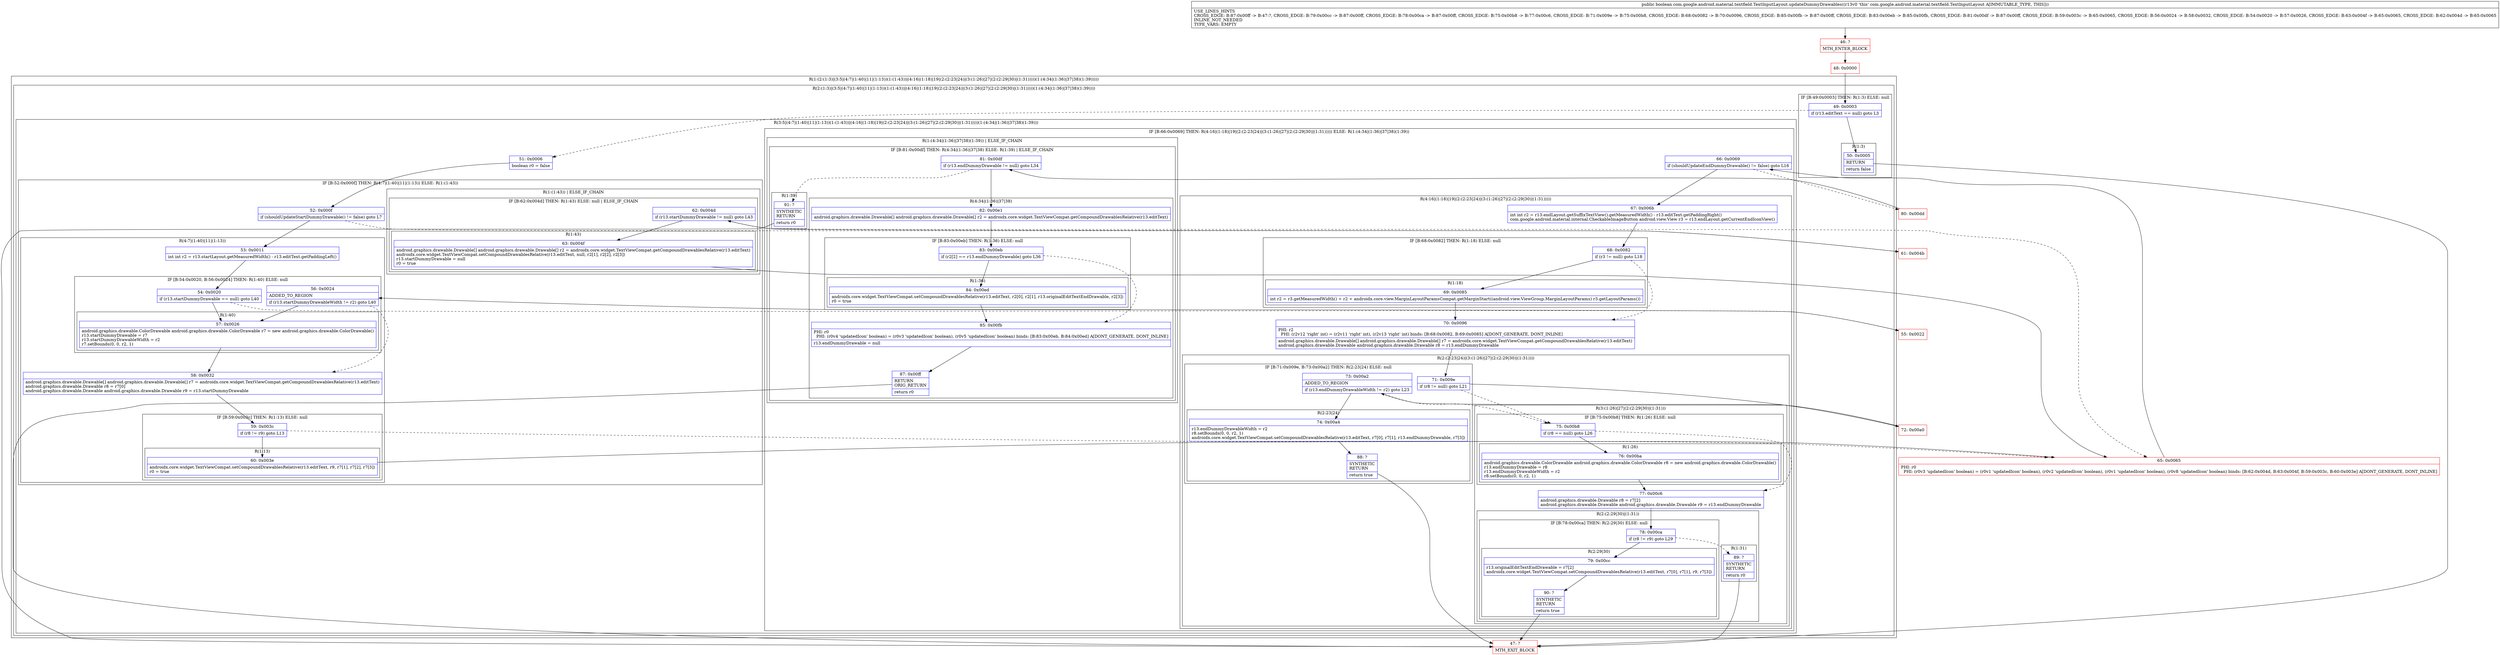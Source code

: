digraph "CFG forcom.google.android.material.textfield.TextInputLayout.updateDummyDrawables()Z" {
subgraph cluster_Region_1472465429 {
label = "R(1:(2:(1:3)|(3:5|(4:7|(1:40)|11|(1:13))(1:(1:43))|(4:16|(1:18)|19|(2:(2:23|24)|(3:(1:26)|27|(2:(2:29|30)|(1:31)))))(1:(4:34|(1:36)|37|38)(1:39)))))";
node [shape=record,color=blue];
subgraph cluster_Region_850580942 {
label = "R(2:(1:3)|(3:5|(4:7|(1:40)|11|(1:13))(1:(1:43))|(4:16|(1:18)|19|(2:(2:23|24)|(3:(1:26)|27|(2:(2:29|30)|(1:31)))))(1:(4:34|(1:36)|37|38)(1:39))))";
node [shape=record,color=blue];
subgraph cluster_IfRegion_493513652 {
label = "IF [B:49:0x0003] THEN: R(1:3) ELSE: null";
node [shape=record,color=blue];
Node_49 [shape=record,label="{49\:\ 0x0003|if (r13.editText == null) goto L3\l}"];
subgraph cluster_Region_1721233035 {
label = "R(1:3)";
node [shape=record,color=blue];
Node_50 [shape=record,label="{50\:\ 0x0005|RETURN\l|return false\l}"];
}
}
subgraph cluster_Region_308587470 {
label = "R(3:5|(4:7|(1:40)|11|(1:13))(1:(1:43))|(4:16|(1:18)|19|(2:(2:23|24)|(3:(1:26)|27|(2:(2:29|30)|(1:31)))))(1:(4:34|(1:36)|37|38)(1:39)))";
node [shape=record,color=blue];
Node_51 [shape=record,label="{51\:\ 0x0006|boolean r0 = false\l}"];
subgraph cluster_IfRegion_292865262 {
label = "IF [B:52:0x000f] THEN: R(4:7|(1:40)|11|(1:13)) ELSE: R(1:(1:43))";
node [shape=record,color=blue];
Node_52 [shape=record,label="{52\:\ 0x000f|if (shouldUpdateStartDummyDrawable() != false) goto L7\l}"];
subgraph cluster_Region_1273169534 {
label = "R(4:7|(1:40)|11|(1:13))";
node [shape=record,color=blue];
Node_53 [shape=record,label="{53\:\ 0x0011|int int r2 = r13.startLayout.getMeasuredWidth() \- r13.editText.getPaddingLeft()\l}"];
subgraph cluster_IfRegion_539199052 {
label = "IF [B:54:0x0020, B:56:0x0024] THEN: R(1:40) ELSE: null";
node [shape=record,color=blue];
Node_54 [shape=record,label="{54\:\ 0x0020|if (r13.startDummyDrawable == null) goto L40\l}"];
Node_56 [shape=record,label="{56\:\ 0x0024|ADDED_TO_REGION\l|if (r13.startDummyDrawableWidth != r2) goto L40\l}"];
subgraph cluster_Region_1641039438 {
label = "R(1:40)";
node [shape=record,color=blue];
Node_57 [shape=record,label="{57\:\ 0x0026|android.graphics.drawable.ColorDrawable android.graphics.drawable.ColorDrawable r7 = new android.graphics.drawable.ColorDrawable()\lr13.startDummyDrawable = r7\lr13.startDummyDrawableWidth = r2\lr7.setBounds(0, 0, r2, 1)\l}"];
}
}
Node_58 [shape=record,label="{58\:\ 0x0032|android.graphics.drawable.Drawable[] android.graphics.drawable.Drawable[] r7 = androidx.core.widget.TextViewCompat.getCompoundDrawablesRelative(r13.editText)\landroid.graphics.drawable.Drawable r8 = r7[0]\landroid.graphics.drawable.Drawable android.graphics.drawable.Drawable r9 = r13.startDummyDrawable\l}"];
subgraph cluster_IfRegion_1395786227 {
label = "IF [B:59:0x003c] THEN: R(1:13) ELSE: null";
node [shape=record,color=blue];
Node_59 [shape=record,label="{59\:\ 0x003c|if (r8 != r9) goto L13\l}"];
subgraph cluster_Region_240863864 {
label = "R(1:13)";
node [shape=record,color=blue];
Node_60 [shape=record,label="{60\:\ 0x003e|androidx.core.widget.TextViewCompat.setCompoundDrawablesRelative(r13.editText, r9, r7[1], r7[2], r7[3])\lr0 = true\l}"];
}
}
}
subgraph cluster_Region_894201771 {
label = "R(1:(1:43)) | ELSE_IF_CHAIN\l";
node [shape=record,color=blue];
subgraph cluster_IfRegion_2075493757 {
label = "IF [B:62:0x004d] THEN: R(1:43) ELSE: null | ELSE_IF_CHAIN\l";
node [shape=record,color=blue];
Node_62 [shape=record,label="{62\:\ 0x004d|if (r13.startDummyDrawable != null) goto L43\l}"];
subgraph cluster_Region_1800582306 {
label = "R(1:43)";
node [shape=record,color=blue];
Node_63 [shape=record,label="{63\:\ 0x004f|android.graphics.drawable.Drawable[] android.graphics.drawable.Drawable[] r2 = androidx.core.widget.TextViewCompat.getCompoundDrawablesRelative(r13.editText)\landroidx.core.widget.TextViewCompat.setCompoundDrawablesRelative(r13.editText, null, r2[1], r2[2], r2[3])\lr13.startDummyDrawable = null\lr0 = true\l}"];
}
}
}
}
subgraph cluster_IfRegion_571465526 {
label = "IF [B:66:0x0069] THEN: R(4:16|(1:18)|19|(2:(2:23|24)|(3:(1:26)|27|(2:(2:29|30)|(1:31))))) ELSE: R(1:(4:34|(1:36)|37|38)(1:39))";
node [shape=record,color=blue];
Node_66 [shape=record,label="{66\:\ 0x0069|if (shouldUpdateEndDummyDrawable() != false) goto L16\l}"];
subgraph cluster_Region_740895676 {
label = "R(4:16|(1:18)|19|(2:(2:23|24)|(3:(1:26)|27|(2:(2:29|30)|(1:31)))))";
node [shape=record,color=blue];
Node_67 [shape=record,label="{67\:\ 0x006b|int int r2 = r13.endLayout.getSuffixTextView().getMeasuredWidth() \- r13.editText.getPaddingRight()\lcom.google.android.material.internal.CheckableImageButton android.view.View r3 = r13.endLayout.getCurrentEndIconView()\l}"];
subgraph cluster_IfRegion_221870 {
label = "IF [B:68:0x0082] THEN: R(1:18) ELSE: null";
node [shape=record,color=blue];
Node_68 [shape=record,label="{68\:\ 0x0082|if (r3 != null) goto L18\l}"];
subgraph cluster_Region_347777949 {
label = "R(1:18)";
node [shape=record,color=blue];
Node_69 [shape=record,label="{69\:\ 0x0085|int r2 = r3.getMeasuredWidth() + r2 + androidx.core.view.MarginLayoutParamsCompat.getMarginStart((android.view.ViewGroup.MarginLayoutParams) r3.getLayoutParams())\l}"];
}
}
Node_70 [shape=record,label="{70\:\ 0x0096|PHI: r2 \l  PHI: (r2v12 'right' int) = (r2v11 'right' int), (r2v13 'right' int) binds: [B:68:0x0082, B:69:0x0085] A[DONT_GENERATE, DONT_INLINE]\l|android.graphics.drawable.Drawable[] android.graphics.drawable.Drawable[] r7 = androidx.core.widget.TextViewCompat.getCompoundDrawablesRelative(r13.editText)\landroid.graphics.drawable.Drawable android.graphics.drawable.Drawable r8 = r13.endDummyDrawable\l}"];
subgraph cluster_Region_359349293 {
label = "R(2:(2:23|24)|(3:(1:26)|27|(2:(2:29|30)|(1:31))))";
node [shape=record,color=blue];
subgraph cluster_IfRegion_833779329 {
label = "IF [B:71:0x009e, B:73:0x00a2] THEN: R(2:23|24) ELSE: null";
node [shape=record,color=blue];
Node_71 [shape=record,label="{71\:\ 0x009e|if (r8 != null) goto L21\l}"];
Node_73 [shape=record,label="{73\:\ 0x00a2|ADDED_TO_REGION\l|if (r13.endDummyDrawableWidth != r2) goto L23\l}"];
subgraph cluster_Region_607478965 {
label = "R(2:23|24)";
node [shape=record,color=blue];
Node_74 [shape=record,label="{74\:\ 0x00a4|r13.endDummyDrawableWidth = r2\lr8.setBounds(0, 0, r2, 1)\landroidx.core.widget.TextViewCompat.setCompoundDrawablesRelative(r13.editText, r7[0], r7[1], r13.endDummyDrawable, r7[3])\l}"];
Node_88 [shape=record,label="{88\:\ ?|SYNTHETIC\lRETURN\l|return true\l}"];
}
}
subgraph cluster_Region_581372497 {
label = "R(3:(1:26)|27|(2:(2:29|30)|(1:31)))";
node [shape=record,color=blue];
subgraph cluster_IfRegion_1249994336 {
label = "IF [B:75:0x00b8] THEN: R(1:26) ELSE: null";
node [shape=record,color=blue];
Node_75 [shape=record,label="{75\:\ 0x00b8|if (r8 == null) goto L26\l}"];
subgraph cluster_Region_1101324100 {
label = "R(1:26)";
node [shape=record,color=blue];
Node_76 [shape=record,label="{76\:\ 0x00ba|android.graphics.drawable.ColorDrawable android.graphics.drawable.ColorDrawable r8 = new android.graphics.drawable.ColorDrawable()\lr13.endDummyDrawable = r8\lr13.endDummyDrawableWidth = r2\lr8.setBounds(0, 0, r2, 1)\l}"];
}
}
Node_77 [shape=record,label="{77\:\ 0x00c6|android.graphics.drawable.Drawable r8 = r7[2]\landroid.graphics.drawable.Drawable android.graphics.drawable.Drawable r9 = r13.endDummyDrawable\l}"];
subgraph cluster_Region_1133262876 {
label = "R(2:(2:29|30)|(1:31))";
node [shape=record,color=blue];
subgraph cluster_IfRegion_1359768460 {
label = "IF [B:78:0x00ca] THEN: R(2:29|30) ELSE: null";
node [shape=record,color=blue];
Node_78 [shape=record,label="{78\:\ 0x00ca|if (r8 != r9) goto L29\l}"];
subgraph cluster_Region_758698620 {
label = "R(2:29|30)";
node [shape=record,color=blue];
Node_79 [shape=record,label="{79\:\ 0x00cc|r13.originalEditTextEndDrawable = r7[2]\landroidx.core.widget.TextViewCompat.setCompoundDrawablesRelative(r13.editText, r7[0], r7[1], r9, r7[3])\l}"];
Node_90 [shape=record,label="{90\:\ ?|SYNTHETIC\lRETURN\l|return true\l}"];
}
}
subgraph cluster_Region_970373798 {
label = "R(1:31)";
node [shape=record,color=blue];
Node_89 [shape=record,label="{89\:\ ?|SYNTHETIC\lRETURN\l|return r0\l}"];
}
}
}
}
}
subgraph cluster_Region_348509053 {
label = "R(1:(4:34|(1:36)|37|38)(1:39)) | ELSE_IF_CHAIN\l";
node [shape=record,color=blue];
subgraph cluster_IfRegion_1215252668 {
label = "IF [B:81:0x00df] THEN: R(4:34|(1:36)|37|38) ELSE: R(1:39) | ELSE_IF_CHAIN\l";
node [shape=record,color=blue];
Node_81 [shape=record,label="{81\:\ 0x00df|if (r13.endDummyDrawable != null) goto L34\l}"];
subgraph cluster_Region_1962552041 {
label = "R(4:34|(1:36)|37|38)";
node [shape=record,color=blue];
Node_82 [shape=record,label="{82\:\ 0x00e1|android.graphics.drawable.Drawable[] android.graphics.drawable.Drawable[] r2 = androidx.core.widget.TextViewCompat.getCompoundDrawablesRelative(r13.editText)\l}"];
subgraph cluster_IfRegion_547792516 {
label = "IF [B:83:0x00eb] THEN: R(1:36) ELSE: null";
node [shape=record,color=blue];
Node_83 [shape=record,label="{83\:\ 0x00eb|if (r2[2] == r13.endDummyDrawable) goto L36\l}"];
subgraph cluster_Region_826301122 {
label = "R(1:36)";
node [shape=record,color=blue];
Node_84 [shape=record,label="{84\:\ 0x00ed|androidx.core.widget.TextViewCompat.setCompoundDrawablesRelative(r13.editText, r2[0], r2[1], r13.originalEditTextEndDrawable, r2[3])\lr0 = true\l}"];
}
}
Node_85 [shape=record,label="{85\:\ 0x00fb|PHI: r0 \l  PHI: (r0v4 'updatedIcon' boolean) = (r0v3 'updatedIcon' boolean), (r0v5 'updatedIcon' boolean) binds: [B:83:0x00eb, B:84:0x00ed] A[DONT_GENERATE, DONT_INLINE]\l|r13.endDummyDrawable = null\l}"];
Node_87 [shape=record,label="{87\:\ 0x00ff|RETURN\lORIG_RETURN\l|return r0\l}"];
}
subgraph cluster_Region_1205857946 {
label = "R(1:39)";
node [shape=record,color=blue];
Node_91 [shape=record,label="{91\:\ ?|SYNTHETIC\lRETURN\l|return r0\l}"];
}
}
}
}
}
}
}
Node_46 [shape=record,color=red,label="{46\:\ ?|MTH_ENTER_BLOCK\l}"];
Node_48 [shape=record,color=red,label="{48\:\ 0x0000}"];
Node_47 [shape=record,color=red,label="{47\:\ ?|MTH_EXIT_BLOCK\l}"];
Node_55 [shape=record,color=red,label="{55\:\ 0x0022}"];
Node_65 [shape=record,color=red,label="{65\:\ 0x0065|PHI: r0 \l  PHI: (r0v3 'updatedIcon' boolean) = (r0v1 'updatedIcon' boolean), (r0v2 'updatedIcon' boolean), (r0v1 'updatedIcon' boolean), (r0v8 'updatedIcon' boolean) binds: [B:62:0x004d, B:63:0x004f, B:59:0x003c, B:60:0x003e] A[DONT_GENERATE, DONT_INLINE]\l}"];
Node_72 [shape=record,color=red,label="{72\:\ 0x00a0}"];
Node_80 [shape=record,color=red,label="{80\:\ 0x00dd}"];
Node_61 [shape=record,color=red,label="{61\:\ 0x004b}"];
MethodNode[shape=record,label="{public boolean com.google.android.material.textfield.TextInputLayout.updateDummyDrawables((r13v0 'this' com.google.android.material.textfield.TextInputLayout A[IMMUTABLE_TYPE, THIS]))  | USE_LINES_HINTS\lCROSS_EDGE: B:87:0x00ff \-\> B:47:?, CROSS_EDGE: B:79:0x00cc \-\> B:87:0x00ff, CROSS_EDGE: B:78:0x00ca \-\> B:87:0x00ff, CROSS_EDGE: B:75:0x00b8 \-\> B:77:0x00c6, CROSS_EDGE: B:71:0x009e \-\> B:75:0x00b8, CROSS_EDGE: B:68:0x0082 \-\> B:70:0x0096, CROSS_EDGE: B:85:0x00fb \-\> B:87:0x00ff, CROSS_EDGE: B:83:0x00eb \-\> B:85:0x00fb, CROSS_EDGE: B:81:0x00df \-\> B:87:0x00ff, CROSS_EDGE: B:59:0x003c \-\> B:65:0x0065, CROSS_EDGE: B:56:0x0024 \-\> B:58:0x0032, CROSS_EDGE: B:54:0x0020 \-\> B:57:0x0026, CROSS_EDGE: B:63:0x004f \-\> B:65:0x0065, CROSS_EDGE: B:62:0x004d \-\> B:65:0x0065\lINLINE_NOT_NEEDED\lTYPE_VARS: EMPTY\l}"];
MethodNode -> Node_46;Node_49 -> Node_50;
Node_49 -> Node_51[style=dashed];
Node_50 -> Node_47;
Node_51 -> Node_52;
Node_52 -> Node_53;
Node_52 -> Node_61[style=dashed];
Node_53 -> Node_54;
Node_54 -> Node_55[style=dashed];
Node_54 -> Node_57;
Node_56 -> Node_57;
Node_56 -> Node_58[style=dashed];
Node_57 -> Node_58;
Node_58 -> Node_59;
Node_59 -> Node_60;
Node_59 -> Node_65[style=dashed];
Node_60 -> Node_65;
Node_62 -> Node_63;
Node_62 -> Node_65[style=dashed];
Node_63 -> Node_65;
Node_66 -> Node_67;
Node_66 -> Node_80[style=dashed];
Node_67 -> Node_68;
Node_68 -> Node_69;
Node_68 -> Node_70[style=dashed];
Node_69 -> Node_70;
Node_70 -> Node_71;
Node_71 -> Node_72;
Node_71 -> Node_75[style=dashed];
Node_73 -> Node_74;
Node_73 -> Node_75[style=dashed];
Node_74 -> Node_88;
Node_88 -> Node_47;
Node_75 -> Node_76;
Node_75 -> Node_77[style=dashed];
Node_76 -> Node_77;
Node_77 -> Node_78;
Node_78 -> Node_79;
Node_78 -> Node_89[style=dashed];
Node_79 -> Node_90;
Node_90 -> Node_47;
Node_89 -> Node_47;
Node_81 -> Node_82;
Node_81 -> Node_91[style=dashed];
Node_82 -> Node_83;
Node_83 -> Node_84;
Node_83 -> Node_85[style=dashed];
Node_84 -> Node_85;
Node_85 -> Node_87;
Node_87 -> Node_47;
Node_91 -> Node_47;
Node_46 -> Node_48;
Node_48 -> Node_49;
Node_55 -> Node_56;
Node_65 -> Node_66;
Node_72 -> Node_73;
Node_80 -> Node_81;
Node_61 -> Node_62;
}

